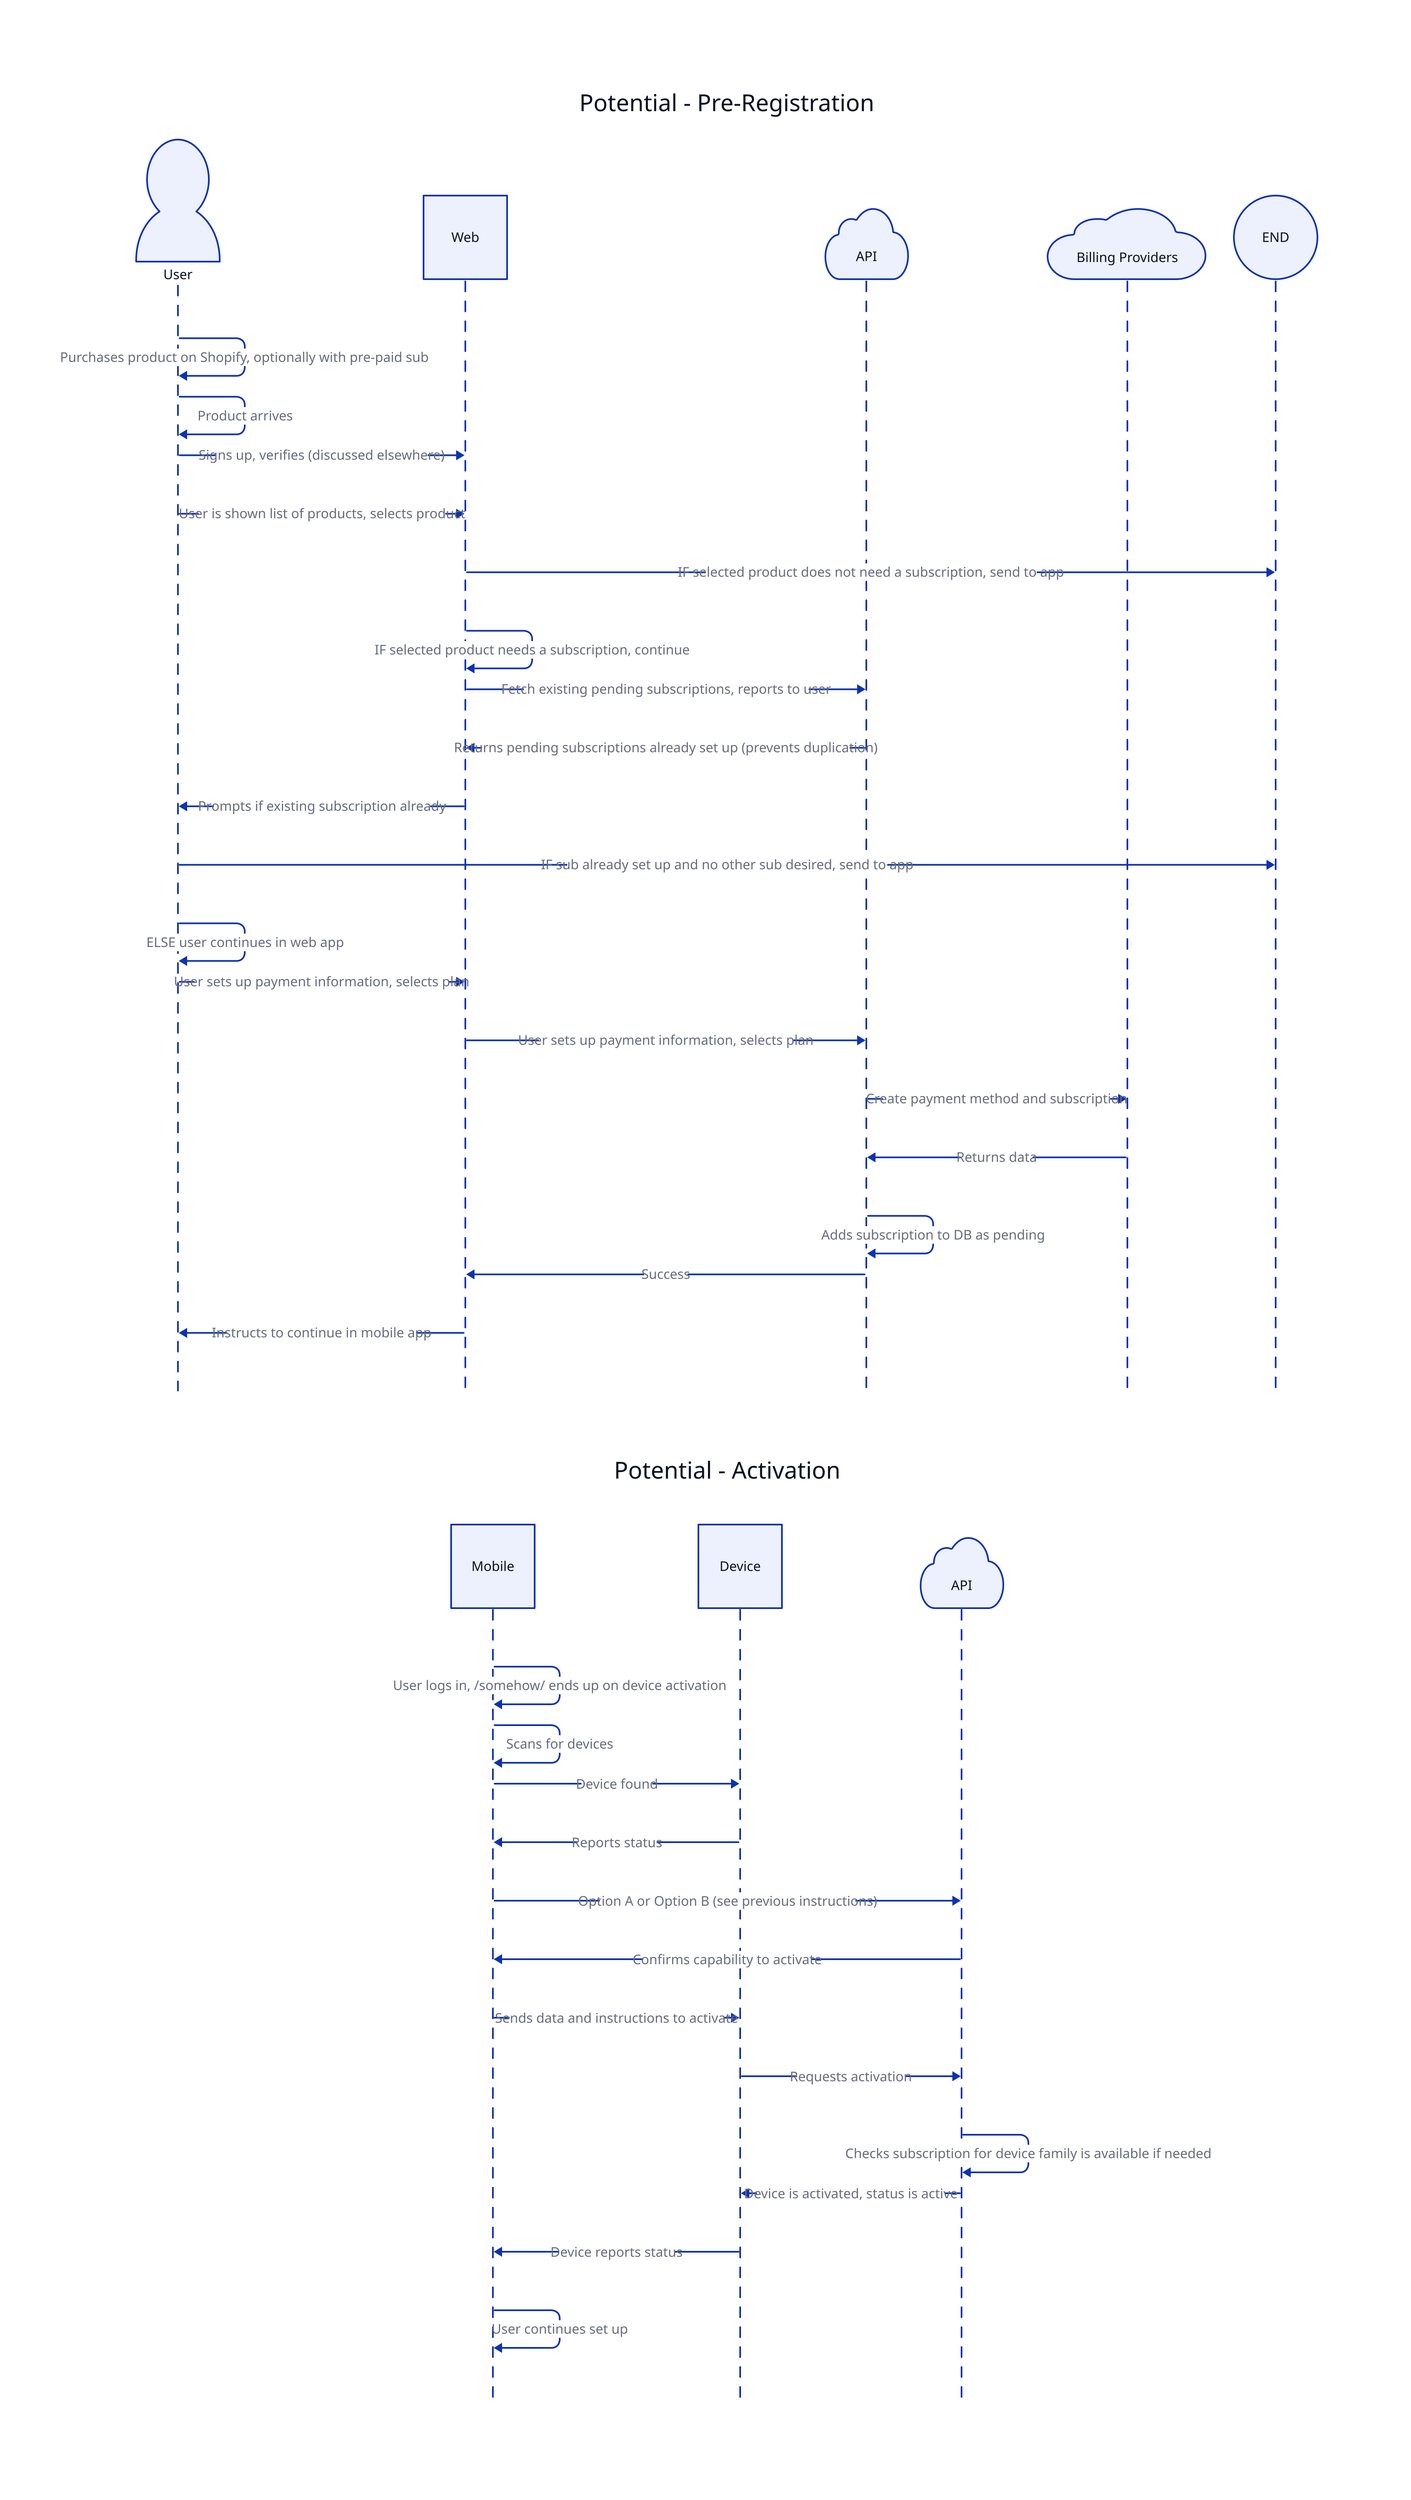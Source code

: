 direction: left

Potential - Pre-Registration {
  shape: sequence_diagram

  user: User {
    shape: person
  }
  web: Web {
    shape: square
  }
  api: API {
    shape: cloud
  }
  billing: Billing Providers {
    shape: cloud
  }
  end: END {
    shape: circle
  }

  user -> user: Purchases product on Shopify, optionally with pre-paid sub
  user -> user: Product arrives
  user -> web: Signs up, verifies (discussed elsewhere)
  user -> web: User is shown list of products, selects product
  web -> end: IF selected product does not need a subscription, send to app
  web -> web: IF selected product needs a subscription, continue
  web -> api: Fetch existing pending subscriptions, reports to user
  api -> web: Returns pending subscriptions already set up (prevents duplication)
  web -> user: Prompts if existing subscription already
  user -> end: IF sub already set up and no other sub desired, send to app
  user -> user: ELSE user continues in web app
  user -> web -> api: User sets up payment information, selects plan
  api -> billing: Create payment method and subscription
  billing -> api: Returns data
  api -> api: Adds subscription to DB as pending
  api -> web: Success
  web -> user: Instructs to continue in mobile app
}


Potential - Activation {
  shape: sequence_diagram

  app: Mobile {
    shape: square
  }
  device: Device {
    shape: square
  }
  api: API {
    shape: cloud
  }

  app -> app: User logs in, /somehow/ ends up on device activation
  app -> app: Scans for devices
  app -> device: Device found
  device -> app: Reports status
  app -> api: Option A or Option B (see previous instructions)
  api -> app: Confirms capability to activate
  app -> device: Sends data and instructions to activate
  device -> api: Requests activation
  api -> api: Checks subscription for device family is available if needed
  api -> device: Device is activated, status is active
  device -> app: Device reports status
  app -> app: User continues set up
}
